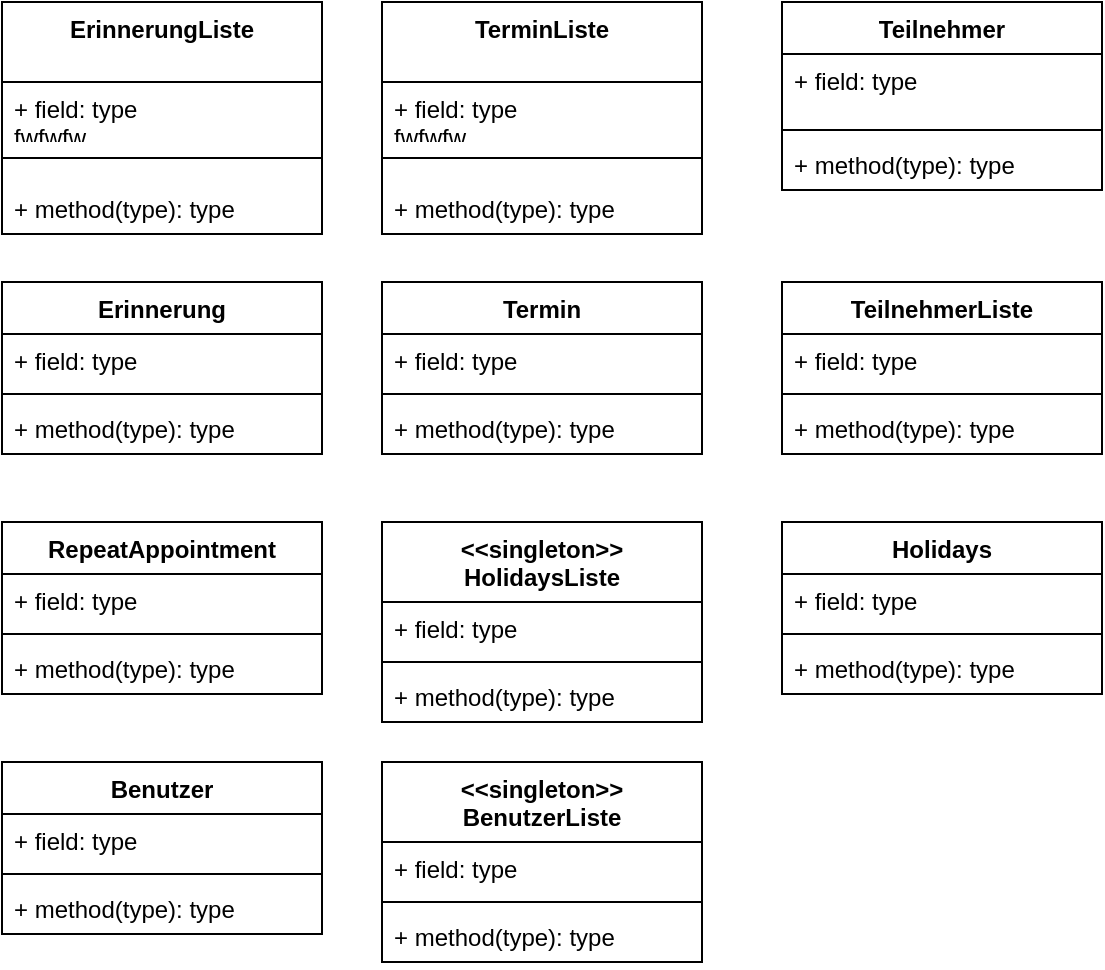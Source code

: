 <mxfile>
    <diagram id="RnCAbHXZEWv3m2a2wMSm" name="Page-1">
        <mxGraphModel dx="806" dy="376" grid="1" gridSize="10" guides="1" tooltips="1" connect="1" arrows="1" fold="1" page="1" pageScale="1" pageWidth="850" pageHeight="1100" math="0" shadow="0">
            <root>
                <mxCell id="0"/>
                <mxCell id="1" parent="0"/>
                <mxCell id="9" value="Termin&#10;" style="swimlane;fontStyle=1;align=center;verticalAlign=top;childLayout=stackLayout;horizontal=1;startSize=26;horizontalStack=0;resizeParent=1;resizeParentMax=0;resizeLast=0;collapsible=1;marginBottom=0;" vertex="1" parent="1">
                    <mxGeometry x="330" y="260" width="160" height="86" as="geometry"/>
                </mxCell>
                <mxCell id="10" value="+ field: type" style="text;strokeColor=none;fillColor=none;align=left;verticalAlign=top;spacingLeft=4;spacingRight=4;overflow=hidden;rotatable=0;points=[[0,0.5],[1,0.5]];portConstraint=eastwest;" vertex="1" parent="9">
                    <mxGeometry y="26" width="160" height="26" as="geometry"/>
                </mxCell>
                <mxCell id="11" value="" style="line;strokeWidth=1;fillColor=none;align=left;verticalAlign=middle;spacingTop=-1;spacingLeft=3;spacingRight=3;rotatable=0;labelPosition=right;points=[];portConstraint=eastwest;strokeColor=inherit;" vertex="1" parent="9">
                    <mxGeometry y="52" width="160" height="8" as="geometry"/>
                </mxCell>
                <mxCell id="12" value="+ method(type): type" style="text;strokeColor=none;fillColor=none;align=left;verticalAlign=top;spacingLeft=4;spacingRight=4;overflow=hidden;rotatable=0;points=[[0,0.5],[1,0.5]];portConstraint=eastwest;" vertex="1" parent="9">
                    <mxGeometry y="60" width="160" height="26" as="geometry"/>
                </mxCell>
                <mxCell id="dcRrBybGAVeXpD_Szm-j-15" value="Erinnerung" style="swimlane;fontStyle=1;align=center;verticalAlign=top;childLayout=stackLayout;horizontal=1;startSize=26;horizontalStack=0;resizeParent=1;resizeParentMax=0;resizeLast=0;collapsible=1;marginBottom=0;" vertex="1" parent="1">
                    <mxGeometry x="140" y="260" width="160" height="86" as="geometry"/>
                </mxCell>
                <mxCell id="dcRrBybGAVeXpD_Szm-j-16" value="+ field: type" style="text;strokeColor=none;fillColor=none;align=left;verticalAlign=top;spacingLeft=4;spacingRight=4;overflow=hidden;rotatable=0;points=[[0,0.5],[1,0.5]];portConstraint=eastwest;" vertex="1" parent="dcRrBybGAVeXpD_Szm-j-15">
                    <mxGeometry y="26" width="160" height="26" as="geometry"/>
                </mxCell>
                <mxCell id="dcRrBybGAVeXpD_Szm-j-17" value="" style="line;strokeWidth=1;fillColor=none;align=left;verticalAlign=middle;spacingTop=-1;spacingLeft=3;spacingRight=3;rotatable=0;labelPosition=right;points=[];portConstraint=eastwest;strokeColor=inherit;" vertex="1" parent="dcRrBybGAVeXpD_Szm-j-15">
                    <mxGeometry y="52" width="160" height="8" as="geometry"/>
                </mxCell>
                <mxCell id="dcRrBybGAVeXpD_Szm-j-18" value="+ method(type): type" style="text;strokeColor=none;fillColor=none;align=left;verticalAlign=top;spacingLeft=4;spacingRight=4;overflow=hidden;rotatable=0;points=[[0,0.5],[1,0.5]];portConstraint=eastwest;" vertex="1" parent="dcRrBybGAVeXpD_Szm-j-15">
                    <mxGeometry y="60" width="160" height="26" as="geometry"/>
                </mxCell>
                <mxCell id="dcRrBybGAVeXpD_Szm-j-19" value="Holidays" style="swimlane;fontStyle=1;align=center;verticalAlign=top;childLayout=stackLayout;horizontal=1;startSize=26;horizontalStack=0;resizeParent=1;resizeParentMax=0;resizeLast=0;collapsible=1;marginBottom=0;" vertex="1" parent="1">
                    <mxGeometry x="530" y="380" width="160" height="86" as="geometry"/>
                </mxCell>
                <mxCell id="dcRrBybGAVeXpD_Szm-j-20" value="+ field: type" style="text;strokeColor=none;fillColor=none;align=left;verticalAlign=top;spacingLeft=4;spacingRight=4;overflow=hidden;rotatable=0;points=[[0,0.5],[1,0.5]];portConstraint=eastwest;" vertex="1" parent="dcRrBybGAVeXpD_Szm-j-19">
                    <mxGeometry y="26" width="160" height="26" as="geometry"/>
                </mxCell>
                <mxCell id="dcRrBybGAVeXpD_Szm-j-21" value="" style="line;strokeWidth=1;fillColor=none;align=left;verticalAlign=middle;spacingTop=-1;spacingLeft=3;spacingRight=3;rotatable=0;labelPosition=right;points=[];portConstraint=eastwest;strokeColor=inherit;" vertex="1" parent="dcRrBybGAVeXpD_Szm-j-19">
                    <mxGeometry y="52" width="160" height="8" as="geometry"/>
                </mxCell>
                <mxCell id="dcRrBybGAVeXpD_Szm-j-22" value="+ method(type): type" style="text;strokeColor=none;fillColor=none;align=left;verticalAlign=top;spacingLeft=4;spacingRight=4;overflow=hidden;rotatable=0;points=[[0,0.5],[1,0.5]];portConstraint=eastwest;" vertex="1" parent="dcRrBybGAVeXpD_Szm-j-19">
                    <mxGeometry y="60" width="160" height="26" as="geometry"/>
                </mxCell>
                <mxCell id="oJJDpvnq0dzQTzhuaAB8-16" value="Teilnehmer&#10;" style="swimlane;fontStyle=1;align=center;verticalAlign=top;childLayout=stackLayout;horizontal=1;startSize=26;horizontalStack=0;resizeParent=1;resizeParentMax=0;resizeLast=0;collapsible=1;marginBottom=0;" vertex="1" parent="1">
                    <mxGeometry x="530" y="120" width="160" height="94" as="geometry"/>
                </mxCell>
                <mxCell id="oJJDpvnq0dzQTzhuaAB8-17" value="+ field: type" style="text;strokeColor=none;fillColor=none;align=left;verticalAlign=top;spacingLeft=4;spacingRight=4;overflow=hidden;rotatable=0;points=[[0,0.5],[1,0.5]];portConstraint=eastwest;" vertex="1" parent="oJJDpvnq0dzQTzhuaAB8-16">
                    <mxGeometry y="26" width="160" height="34" as="geometry"/>
                </mxCell>
                <mxCell id="oJJDpvnq0dzQTzhuaAB8-18" value="" style="line;strokeWidth=1;fillColor=none;align=left;verticalAlign=middle;spacingTop=-1;spacingLeft=3;spacingRight=3;rotatable=0;labelPosition=right;points=[];portConstraint=eastwest;strokeColor=inherit;" vertex="1" parent="oJJDpvnq0dzQTzhuaAB8-16">
                    <mxGeometry y="60" width="160" height="8" as="geometry"/>
                </mxCell>
                <mxCell id="oJJDpvnq0dzQTzhuaAB8-19" value="+ method(type): type" style="text;strokeColor=none;fillColor=none;align=left;verticalAlign=top;spacingLeft=4;spacingRight=4;overflow=hidden;rotatable=0;points=[[0,0.5],[1,0.5]];portConstraint=eastwest;" vertex="1" parent="oJJDpvnq0dzQTzhuaAB8-16">
                    <mxGeometry y="68" width="160" height="26" as="geometry"/>
                </mxCell>
                <mxCell id="oJJDpvnq0dzQTzhuaAB8-20" value="TeilnehmerListe" style="swimlane;fontStyle=1;align=center;verticalAlign=top;childLayout=stackLayout;horizontal=1;startSize=26;horizontalStack=0;resizeParent=1;resizeParentMax=0;resizeLast=0;collapsible=1;marginBottom=0;" vertex="1" parent="1">
                    <mxGeometry x="530" y="260" width="160" height="86" as="geometry"/>
                </mxCell>
                <mxCell id="oJJDpvnq0dzQTzhuaAB8-21" value="+ field: type" style="text;strokeColor=none;fillColor=none;align=left;verticalAlign=top;spacingLeft=4;spacingRight=4;overflow=hidden;rotatable=0;points=[[0,0.5],[1,0.5]];portConstraint=eastwest;" vertex="1" parent="oJJDpvnq0dzQTzhuaAB8-20">
                    <mxGeometry y="26" width="160" height="26" as="geometry"/>
                </mxCell>
                <mxCell id="oJJDpvnq0dzQTzhuaAB8-22" value="" style="line;strokeWidth=1;fillColor=none;align=left;verticalAlign=middle;spacingTop=-1;spacingLeft=3;spacingRight=3;rotatable=0;labelPosition=right;points=[];portConstraint=eastwest;strokeColor=inherit;" vertex="1" parent="oJJDpvnq0dzQTzhuaAB8-20">
                    <mxGeometry y="52" width="160" height="8" as="geometry"/>
                </mxCell>
                <mxCell id="oJJDpvnq0dzQTzhuaAB8-23" value="+ method(type): type" style="text;strokeColor=none;fillColor=none;align=left;verticalAlign=top;spacingLeft=4;spacingRight=4;overflow=hidden;rotatable=0;points=[[0,0.5],[1,0.5]];portConstraint=eastwest;" vertex="1" parent="oJJDpvnq0dzQTzhuaAB8-20">
                    <mxGeometry y="60" width="160" height="26" as="geometry"/>
                </mxCell>
                <mxCell id="oJJDpvnq0dzQTzhuaAB8-24" value="RepeatAppointment" style="swimlane;fontStyle=1;align=center;verticalAlign=top;childLayout=stackLayout;horizontal=1;startSize=26;horizontalStack=0;resizeParent=1;resizeParentMax=0;resizeLast=0;collapsible=1;marginBottom=0;" vertex="1" parent="1">
                    <mxGeometry x="140" y="380" width="160" height="86" as="geometry"/>
                </mxCell>
                <mxCell id="oJJDpvnq0dzQTzhuaAB8-25" value="+ field: type" style="text;strokeColor=none;fillColor=none;align=left;verticalAlign=top;spacingLeft=4;spacingRight=4;overflow=hidden;rotatable=0;points=[[0,0.5],[1,0.5]];portConstraint=eastwest;" vertex="1" parent="oJJDpvnq0dzQTzhuaAB8-24">
                    <mxGeometry y="26" width="160" height="26" as="geometry"/>
                </mxCell>
                <mxCell id="oJJDpvnq0dzQTzhuaAB8-26" value="" style="line;strokeWidth=1;fillColor=none;align=left;verticalAlign=middle;spacingTop=-1;spacingLeft=3;spacingRight=3;rotatable=0;labelPosition=right;points=[];portConstraint=eastwest;strokeColor=inherit;" vertex="1" parent="oJJDpvnq0dzQTzhuaAB8-24">
                    <mxGeometry y="52" width="160" height="8" as="geometry"/>
                </mxCell>
                <mxCell id="oJJDpvnq0dzQTzhuaAB8-27" value="+ method(type): type" style="text;strokeColor=none;fillColor=none;align=left;verticalAlign=top;spacingLeft=4;spacingRight=4;overflow=hidden;rotatable=0;points=[[0,0.5],[1,0.5]];portConstraint=eastwest;" vertex="1" parent="oJJDpvnq0dzQTzhuaAB8-24">
                    <mxGeometry y="60" width="160" height="26" as="geometry"/>
                </mxCell>
                <mxCell id="dcRrBybGAVeXpD_Szm-j-27" value="&lt;&lt;singleton&gt;&gt;&#10;HolidaysListe" style="swimlane;fontStyle=1;align=center;verticalAlign=top;childLayout=stackLayout;horizontal=1;startSize=40;horizontalStack=0;resizeParent=1;resizeParentMax=0;resizeLast=0;collapsible=1;marginBottom=0;" vertex="1" parent="1">
                    <mxGeometry x="330" y="380" width="160" height="100" as="geometry"/>
                </mxCell>
                <mxCell id="dcRrBybGAVeXpD_Szm-j-28" value="+ field: type" style="text;strokeColor=none;fillColor=none;align=left;verticalAlign=top;spacingLeft=4;spacingRight=4;overflow=hidden;rotatable=0;points=[[0,0.5],[1,0.5]];portConstraint=eastwest;" vertex="1" parent="dcRrBybGAVeXpD_Szm-j-27">
                    <mxGeometry y="40" width="160" height="26" as="geometry"/>
                </mxCell>
                <mxCell id="dcRrBybGAVeXpD_Szm-j-29" value="" style="line;strokeWidth=1;fillColor=none;align=left;verticalAlign=middle;spacingTop=-1;spacingLeft=3;spacingRight=3;rotatable=0;labelPosition=right;points=[];portConstraint=eastwest;strokeColor=inherit;" vertex="1" parent="dcRrBybGAVeXpD_Szm-j-27">
                    <mxGeometry y="66" width="160" height="8" as="geometry"/>
                </mxCell>
                <mxCell id="dcRrBybGAVeXpD_Szm-j-30" value="+ method(type): type" style="text;strokeColor=none;fillColor=none;align=left;verticalAlign=top;spacingLeft=4;spacingRight=4;overflow=hidden;rotatable=0;points=[[0,0.5],[1,0.5]];portConstraint=eastwest;" vertex="1" parent="dcRrBybGAVeXpD_Szm-j-27">
                    <mxGeometry y="74" width="160" height="26" as="geometry"/>
                </mxCell>
                <mxCell id="dcRrBybGAVeXpD_Szm-j-36" value="TerminListe" style="swimlane;fontStyle=1;align=center;verticalAlign=top;childLayout=stackLayout;horizontal=1;startSize=40;horizontalStack=0;resizeParent=1;resizeParentMax=0;resizeLast=0;collapsible=1;marginBottom=0;fontSize=12;" vertex="1" parent="1">
                    <mxGeometry x="330" y="120" width="160" height="116" as="geometry"/>
                </mxCell>
                <mxCell id="dcRrBybGAVeXpD_Szm-j-37" value="+ field: type&#10;fwfwfw" style="text;strokeColor=none;fillColor=none;align=left;verticalAlign=top;spacingLeft=4;spacingRight=4;overflow=hidden;rotatable=0;points=[[0,0.5],[1,0.5]];portConstraint=eastwest;" vertex="1" parent="dcRrBybGAVeXpD_Szm-j-36">
                    <mxGeometry y="40" width="160" height="26" as="geometry"/>
                </mxCell>
                <mxCell id="dcRrBybGAVeXpD_Szm-j-38" value="" style="line;strokeWidth=1;fillColor=none;align=left;verticalAlign=middle;spacingTop=-1;spacingLeft=3;spacingRight=3;rotatable=0;labelPosition=right;points=[];portConstraint=eastwest;strokeColor=inherit;" vertex="1" parent="dcRrBybGAVeXpD_Szm-j-36">
                    <mxGeometry y="66" width="160" height="24" as="geometry"/>
                </mxCell>
                <mxCell id="dcRrBybGAVeXpD_Szm-j-39" value="+ method(type): type" style="text;strokeColor=none;fillColor=none;align=left;verticalAlign=top;spacingLeft=4;spacingRight=4;overflow=hidden;rotatable=0;points=[[0,0.5],[1,0.5]];portConstraint=eastwest;" vertex="1" parent="dcRrBybGAVeXpD_Szm-j-36">
                    <mxGeometry y="90" width="160" height="26" as="geometry"/>
                </mxCell>
                <mxCell id="dcRrBybGAVeXpD_Szm-j-40" value="ErinnerungListe" style="swimlane;fontStyle=1;align=center;verticalAlign=top;childLayout=stackLayout;horizontal=1;startSize=40;horizontalStack=0;resizeParent=1;resizeParentMax=0;resizeLast=0;collapsible=1;marginBottom=0;fontSize=12;" vertex="1" parent="1">
                    <mxGeometry x="140" y="120" width="160" height="116" as="geometry"/>
                </mxCell>
                <mxCell id="dcRrBybGAVeXpD_Szm-j-41" value="+ field: type&#10;fwfwfw" style="text;strokeColor=none;fillColor=none;align=left;verticalAlign=top;spacingLeft=4;spacingRight=4;overflow=hidden;rotatable=0;points=[[0,0.5],[1,0.5]];portConstraint=eastwest;" vertex="1" parent="dcRrBybGAVeXpD_Szm-j-40">
                    <mxGeometry y="40" width="160" height="26" as="geometry"/>
                </mxCell>
                <mxCell id="dcRrBybGAVeXpD_Szm-j-42" value="" style="line;strokeWidth=1;fillColor=none;align=left;verticalAlign=middle;spacingTop=-1;spacingLeft=3;spacingRight=3;rotatable=0;labelPosition=right;points=[];portConstraint=eastwest;strokeColor=inherit;" vertex="1" parent="dcRrBybGAVeXpD_Szm-j-40">
                    <mxGeometry y="66" width="160" height="24" as="geometry"/>
                </mxCell>
                <mxCell id="dcRrBybGAVeXpD_Szm-j-43" value="+ method(type): type" style="text;strokeColor=none;fillColor=none;align=left;verticalAlign=top;spacingLeft=4;spacingRight=4;overflow=hidden;rotatable=0;points=[[0,0.5],[1,0.5]];portConstraint=eastwest;" vertex="1" parent="dcRrBybGAVeXpD_Szm-j-40">
                    <mxGeometry y="90" width="160" height="26" as="geometry"/>
                </mxCell>
                <mxCell id="dcRrBybGAVeXpD_Szm-j-44" value="Benutzer" style="swimlane;fontStyle=1;align=center;verticalAlign=top;childLayout=stackLayout;horizontal=1;startSize=26;horizontalStack=0;resizeParent=1;resizeParentMax=0;resizeLast=0;collapsible=1;marginBottom=0;" vertex="1" parent="1">
                    <mxGeometry x="140" y="500" width="160" height="86" as="geometry"/>
                </mxCell>
                <mxCell id="dcRrBybGAVeXpD_Szm-j-45" value="+ field: type" style="text;strokeColor=none;fillColor=none;align=left;verticalAlign=top;spacingLeft=4;spacingRight=4;overflow=hidden;rotatable=0;points=[[0,0.5],[1,0.5]];portConstraint=eastwest;" vertex="1" parent="dcRrBybGAVeXpD_Szm-j-44">
                    <mxGeometry y="26" width="160" height="26" as="geometry"/>
                </mxCell>
                <mxCell id="dcRrBybGAVeXpD_Szm-j-46" value="" style="line;strokeWidth=1;fillColor=none;align=left;verticalAlign=middle;spacingTop=-1;spacingLeft=3;spacingRight=3;rotatable=0;labelPosition=right;points=[];portConstraint=eastwest;strokeColor=inherit;" vertex="1" parent="dcRrBybGAVeXpD_Szm-j-44">
                    <mxGeometry y="52" width="160" height="8" as="geometry"/>
                </mxCell>
                <mxCell id="dcRrBybGAVeXpD_Szm-j-47" value="+ method(type): type" style="text;strokeColor=none;fillColor=none;align=left;verticalAlign=top;spacingLeft=4;spacingRight=4;overflow=hidden;rotatable=0;points=[[0,0.5],[1,0.5]];portConstraint=eastwest;" vertex="1" parent="dcRrBybGAVeXpD_Szm-j-44">
                    <mxGeometry y="60" width="160" height="26" as="geometry"/>
                </mxCell>
                <mxCell id="dcRrBybGAVeXpD_Szm-j-48" value="&lt;&lt;singleton&gt;&gt;&#10;BenutzerListe" style="swimlane;fontStyle=1;align=center;verticalAlign=top;childLayout=stackLayout;horizontal=1;startSize=40;horizontalStack=0;resizeParent=1;resizeParentMax=0;resizeLast=0;collapsible=1;marginBottom=0;" vertex="1" parent="1">
                    <mxGeometry x="330" y="500" width="160" height="100" as="geometry"/>
                </mxCell>
                <mxCell id="dcRrBybGAVeXpD_Szm-j-49" value="+ field: type" style="text;strokeColor=none;fillColor=none;align=left;verticalAlign=top;spacingLeft=4;spacingRight=4;overflow=hidden;rotatable=0;points=[[0,0.5],[1,0.5]];portConstraint=eastwest;" vertex="1" parent="dcRrBybGAVeXpD_Szm-j-48">
                    <mxGeometry y="40" width="160" height="26" as="geometry"/>
                </mxCell>
                <mxCell id="dcRrBybGAVeXpD_Szm-j-50" value="" style="line;strokeWidth=1;fillColor=none;align=left;verticalAlign=middle;spacingTop=-1;spacingLeft=3;spacingRight=3;rotatable=0;labelPosition=right;points=[];portConstraint=eastwest;strokeColor=inherit;" vertex="1" parent="dcRrBybGAVeXpD_Szm-j-48">
                    <mxGeometry y="66" width="160" height="8" as="geometry"/>
                </mxCell>
                <mxCell id="dcRrBybGAVeXpD_Szm-j-51" value="+ method(type): type" style="text;strokeColor=none;fillColor=none;align=left;verticalAlign=top;spacingLeft=4;spacingRight=4;overflow=hidden;rotatable=0;points=[[0,0.5],[1,0.5]];portConstraint=eastwest;" vertex="1" parent="dcRrBybGAVeXpD_Szm-j-48">
                    <mxGeometry y="74" width="160" height="26" as="geometry"/>
                </mxCell>
            </root>
        </mxGraphModel>
    </diagram>
</mxfile>